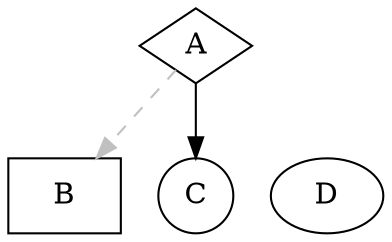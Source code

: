 digraph test0 {

  A [shape=diamond]
  B [shape=box]
  C [shape=circle]

  A -> B [style=dashed, color=grey]
  A -> C [color ="black:invis:black"]
  A -> D [penwidth=-1983778315833867521, arrowhead=none]

}
